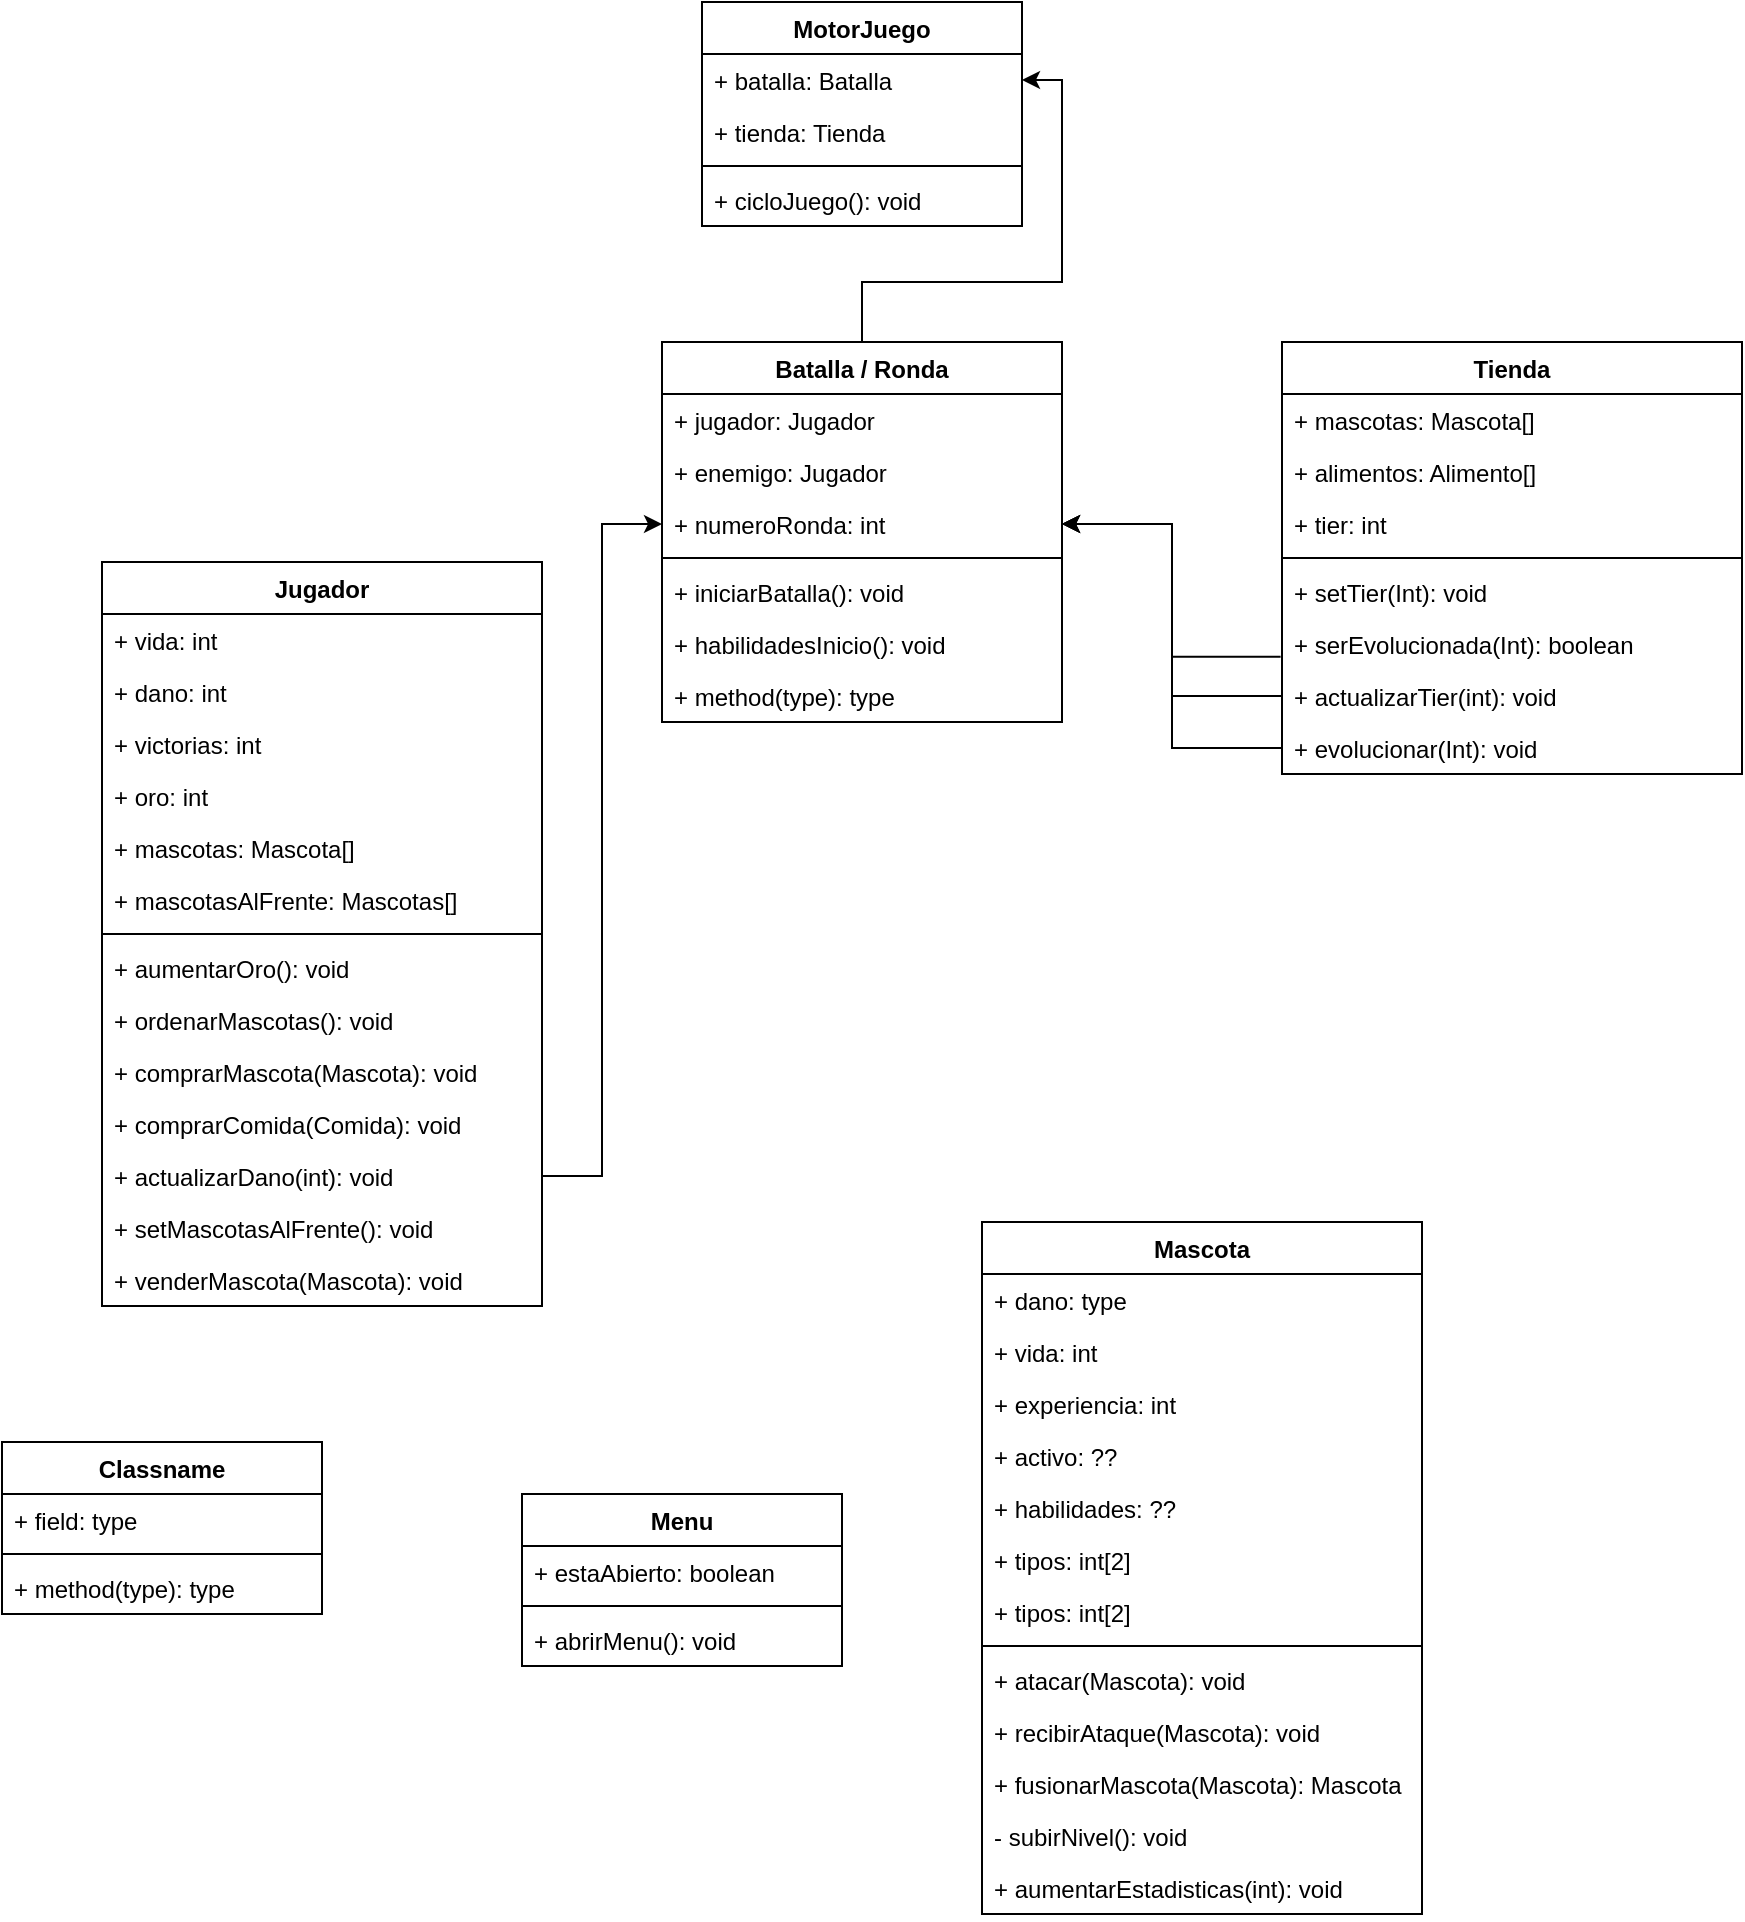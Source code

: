 <mxfile version="17.1.3" type="github">
  <diagram id="C5RBs43oDa-KdzZeNtuy" name="Page-1">
    <mxGraphModel dx="1129" dy="527" grid="1" gridSize="10" guides="1" tooltips="1" connect="1" arrows="1" fold="1" page="1" pageScale="1" pageWidth="1920" pageHeight="1200" math="0" shadow="0">
      <root>
        <mxCell id="WIyWlLk6GJQsqaUBKTNV-0" />
        <mxCell id="WIyWlLk6GJQsqaUBKTNV-1" parent="WIyWlLk6GJQsqaUBKTNV-0" />
        <mxCell id="pq3uCnV7sZLoLfZmwopg-0" value="Jugador" style="swimlane;fontStyle=1;align=center;verticalAlign=top;childLayout=stackLayout;horizontal=1;startSize=26;horizontalStack=0;resizeParent=1;resizeParentMax=0;resizeLast=0;collapsible=1;marginBottom=0;" parent="WIyWlLk6GJQsqaUBKTNV-1" vertex="1">
          <mxGeometry x="90" y="280" width="220" height="372" as="geometry" />
        </mxCell>
        <mxCell id="pq3uCnV7sZLoLfZmwopg-1" value="+ vida: int" style="text;strokeColor=none;fillColor=none;align=left;verticalAlign=top;spacingLeft=4;spacingRight=4;overflow=hidden;rotatable=0;points=[[0,0.5],[1,0.5]];portConstraint=eastwest;" parent="pq3uCnV7sZLoLfZmwopg-0" vertex="1">
          <mxGeometry y="26" width="220" height="26" as="geometry" />
        </mxCell>
        <mxCell id="981YY-cXMj3Zpxj6PDpw-12" value="+ dano: int" style="text;strokeColor=none;fillColor=none;align=left;verticalAlign=top;spacingLeft=4;spacingRight=4;overflow=hidden;rotatable=0;points=[[0,0.5],[1,0.5]];portConstraint=eastwest;" vertex="1" parent="pq3uCnV7sZLoLfZmwopg-0">
          <mxGeometry y="52" width="220" height="26" as="geometry" />
        </mxCell>
        <mxCell id="981YY-cXMj3Zpxj6PDpw-22" value="+ victorias: int" style="text;strokeColor=none;fillColor=none;align=left;verticalAlign=top;spacingLeft=4;spacingRight=4;overflow=hidden;rotatable=0;points=[[0,0.5],[1,0.5]];portConstraint=eastwest;" vertex="1" parent="pq3uCnV7sZLoLfZmwopg-0">
          <mxGeometry y="78" width="220" height="26" as="geometry" />
        </mxCell>
        <mxCell id="981YY-cXMj3Zpxj6PDpw-36" value="+ oro: int" style="text;strokeColor=none;fillColor=none;align=left;verticalAlign=top;spacingLeft=4;spacingRight=4;overflow=hidden;rotatable=0;points=[[0,0.5],[1,0.5]];portConstraint=eastwest;" vertex="1" parent="pq3uCnV7sZLoLfZmwopg-0">
          <mxGeometry y="104" width="220" height="26" as="geometry" />
        </mxCell>
        <mxCell id="pq3uCnV7sZLoLfZmwopg-22" value="+ mascotas: Mascota[]" style="text;strokeColor=none;fillColor=none;align=left;verticalAlign=top;spacingLeft=4;spacingRight=4;overflow=hidden;rotatable=0;points=[[0,0.5],[1,0.5]];portConstraint=eastwest;" parent="pq3uCnV7sZLoLfZmwopg-0" vertex="1">
          <mxGeometry y="130" width="220" height="26" as="geometry" />
        </mxCell>
        <mxCell id="981YY-cXMj3Zpxj6PDpw-34" value="+ mascotasAlFrente: Mascotas[]" style="text;strokeColor=none;fillColor=none;align=left;verticalAlign=top;spacingLeft=4;spacingRight=4;overflow=hidden;rotatable=0;points=[[0,0.5],[1,0.5]];portConstraint=eastwest;" vertex="1" parent="pq3uCnV7sZLoLfZmwopg-0">
          <mxGeometry y="156" width="220" height="26" as="geometry" />
        </mxCell>
        <mxCell id="pq3uCnV7sZLoLfZmwopg-2" value="" style="line;strokeWidth=1;fillColor=none;align=left;verticalAlign=middle;spacingTop=-1;spacingLeft=3;spacingRight=3;rotatable=0;labelPosition=right;points=[];portConstraint=eastwest;" parent="pq3uCnV7sZLoLfZmwopg-0" vertex="1">
          <mxGeometry y="182" width="220" height="8" as="geometry" />
        </mxCell>
        <mxCell id="981YY-cXMj3Zpxj6PDpw-35" value="+ aumentarOro(): void" style="text;strokeColor=none;fillColor=none;align=left;verticalAlign=top;spacingLeft=4;spacingRight=4;overflow=hidden;rotatable=0;points=[[0,0.5],[1,0.5]];portConstraint=eastwest;" vertex="1" parent="pq3uCnV7sZLoLfZmwopg-0">
          <mxGeometry y="190" width="220" height="26" as="geometry" />
        </mxCell>
        <mxCell id="pq3uCnV7sZLoLfZmwopg-23" value="+ ordenarMascotas(): void" style="text;strokeColor=none;fillColor=none;align=left;verticalAlign=top;spacingLeft=4;spacingRight=4;overflow=hidden;rotatable=0;points=[[0,0.5],[1,0.5]];portConstraint=eastwest;" parent="pq3uCnV7sZLoLfZmwopg-0" vertex="1">
          <mxGeometry y="216" width="220" height="26" as="geometry" />
        </mxCell>
        <mxCell id="pq3uCnV7sZLoLfZmwopg-46" value="+ comprarMascota(Mascota): void" style="text;strokeColor=none;fillColor=none;align=left;verticalAlign=top;spacingLeft=4;spacingRight=4;overflow=hidden;rotatable=0;points=[[0,0.5],[1,0.5]];portConstraint=eastwest;" parent="pq3uCnV7sZLoLfZmwopg-0" vertex="1">
          <mxGeometry y="242" width="220" height="26" as="geometry" />
        </mxCell>
        <mxCell id="pq3uCnV7sZLoLfZmwopg-49" value="+ comprarComida(Comida): void" style="text;strokeColor=none;fillColor=none;align=left;verticalAlign=top;spacingLeft=4;spacingRight=4;overflow=hidden;rotatable=0;points=[[0,0.5],[1,0.5]];portConstraint=eastwest;" parent="pq3uCnV7sZLoLfZmwopg-0" vertex="1">
          <mxGeometry y="268" width="220" height="26" as="geometry" />
        </mxCell>
        <mxCell id="981YY-cXMj3Zpxj6PDpw-15" value="+ actualizarDano(int): void" style="text;strokeColor=none;fillColor=none;align=left;verticalAlign=top;spacingLeft=4;spacingRight=4;overflow=hidden;rotatable=0;points=[[0,0.5],[1,0.5]];portConstraint=eastwest;" vertex="1" parent="pq3uCnV7sZLoLfZmwopg-0">
          <mxGeometry y="294" width="220" height="26" as="geometry" />
        </mxCell>
        <mxCell id="981YY-cXMj3Zpxj6PDpw-23" value="+ setMascotasAlFrente(): void" style="text;strokeColor=none;fillColor=none;align=left;verticalAlign=top;spacingLeft=4;spacingRight=4;overflow=hidden;rotatable=0;points=[[0,0.5],[1,0.5]];portConstraint=eastwest;" vertex="1" parent="pq3uCnV7sZLoLfZmwopg-0">
          <mxGeometry y="320" width="220" height="26" as="geometry" />
        </mxCell>
        <mxCell id="981YY-cXMj3Zpxj6PDpw-39" value="+ venderMascota(Mascota): void" style="text;strokeColor=none;fillColor=none;align=left;verticalAlign=top;spacingLeft=4;spacingRight=4;overflow=hidden;rotatable=0;points=[[0,0.5],[1,0.5]];portConstraint=eastwest;" vertex="1" parent="pq3uCnV7sZLoLfZmwopg-0">
          <mxGeometry y="346" width="220" height="26" as="geometry" />
        </mxCell>
        <mxCell id="981YY-cXMj3Zpxj6PDpw-31" style="edgeStyle=orthogonalEdgeStyle;rounded=0;orthogonalLoop=1;jettySize=auto;html=1;exitX=0.5;exitY=0;exitDx=0;exitDy=0;" edge="1" parent="WIyWlLk6GJQsqaUBKTNV-1" source="pq3uCnV7sZLoLfZmwopg-8" target="pq3uCnV7sZLoLfZmwopg-26">
          <mxGeometry relative="1" as="geometry">
            <Array as="points">
              <mxPoint x="470" y="140" />
              <mxPoint x="570" y="140" />
              <mxPoint x="570" y="39" />
            </Array>
          </mxGeometry>
        </mxCell>
        <mxCell id="pq3uCnV7sZLoLfZmwopg-8" value="Batalla / Ronda" style="swimlane;fontStyle=1;align=center;verticalAlign=top;childLayout=stackLayout;horizontal=1;startSize=26;horizontalStack=0;resizeParent=1;resizeParentMax=0;resizeLast=0;collapsible=1;marginBottom=0;" parent="WIyWlLk6GJQsqaUBKTNV-1" vertex="1">
          <mxGeometry x="370" y="170" width="200" height="190" as="geometry" />
        </mxCell>
        <mxCell id="pq3uCnV7sZLoLfZmwopg-9" value="+ jugador: Jugador" style="text;strokeColor=none;fillColor=none;align=left;verticalAlign=top;spacingLeft=4;spacingRight=4;overflow=hidden;rotatable=0;points=[[0,0.5],[1,0.5]];portConstraint=eastwest;" parent="pq3uCnV7sZLoLfZmwopg-8" vertex="1">
          <mxGeometry y="26" width="200" height="26" as="geometry" />
        </mxCell>
        <mxCell id="pq3uCnV7sZLoLfZmwopg-24" value="+ enemigo: Jugador" style="text;strokeColor=none;fillColor=none;align=left;verticalAlign=top;spacingLeft=4;spacingRight=4;overflow=hidden;rotatable=0;points=[[0,0.5],[1,0.5]];portConstraint=eastwest;" parent="pq3uCnV7sZLoLfZmwopg-8" vertex="1">
          <mxGeometry y="52" width="200" height="26" as="geometry" />
        </mxCell>
        <mxCell id="pq3uCnV7sZLoLfZmwopg-30" value="+ numeroRonda: int" style="text;strokeColor=none;fillColor=none;align=left;verticalAlign=top;spacingLeft=4;spacingRight=4;overflow=hidden;rotatable=0;points=[[0,0.5],[1,0.5]];portConstraint=eastwest;" parent="pq3uCnV7sZLoLfZmwopg-8" vertex="1">
          <mxGeometry y="78" width="200" height="26" as="geometry" />
        </mxCell>
        <mxCell id="pq3uCnV7sZLoLfZmwopg-10" value="" style="line;strokeWidth=1;fillColor=none;align=left;verticalAlign=middle;spacingTop=-1;spacingLeft=3;spacingRight=3;rotatable=0;labelPosition=right;points=[];portConstraint=eastwest;" parent="pq3uCnV7sZLoLfZmwopg-8" vertex="1">
          <mxGeometry y="104" width="200" height="8" as="geometry" />
        </mxCell>
        <mxCell id="pq3uCnV7sZLoLfZmwopg-11" value="+ iniciarBatalla(): void" style="text;strokeColor=none;fillColor=none;align=left;verticalAlign=top;spacingLeft=4;spacingRight=4;overflow=hidden;rotatable=0;points=[[0,0.5],[1,0.5]];portConstraint=eastwest;" parent="pq3uCnV7sZLoLfZmwopg-8" vertex="1">
          <mxGeometry y="112" width="200" height="26" as="geometry" />
        </mxCell>
        <mxCell id="981YY-cXMj3Zpxj6PDpw-26" value="+ habilidadesInicio(): void" style="text;strokeColor=none;fillColor=none;align=left;verticalAlign=top;spacingLeft=4;spacingRight=4;overflow=hidden;rotatable=0;points=[[0,0.5],[1,0.5]];portConstraint=eastwest;" vertex="1" parent="pq3uCnV7sZLoLfZmwopg-8">
          <mxGeometry y="138" width="200" height="26" as="geometry" />
        </mxCell>
        <mxCell id="981YY-cXMj3Zpxj6PDpw-0" value="+ method(type): type" style="text;strokeColor=none;fillColor=none;align=left;verticalAlign=top;spacingLeft=4;spacingRight=4;overflow=hidden;rotatable=0;points=[[0,0.5],[1,0.5]];portConstraint=eastwest;" vertex="1" parent="pq3uCnV7sZLoLfZmwopg-8">
          <mxGeometry y="164" width="200" height="26" as="geometry" />
        </mxCell>
        <mxCell id="pq3uCnV7sZLoLfZmwopg-25" value="MotorJuego" style="swimlane;fontStyle=1;align=center;verticalAlign=top;childLayout=stackLayout;horizontal=1;startSize=26;horizontalStack=0;resizeParent=1;resizeParentMax=0;resizeLast=0;collapsible=1;marginBottom=0;" parent="WIyWlLk6GJQsqaUBKTNV-1" vertex="1">
          <mxGeometry x="390" width="160" height="112" as="geometry" />
        </mxCell>
        <mxCell id="pq3uCnV7sZLoLfZmwopg-26" value="+ batalla: Batalla" style="text;strokeColor=none;fillColor=none;align=left;verticalAlign=top;spacingLeft=4;spacingRight=4;overflow=hidden;rotatable=0;points=[[0,0.5],[1,0.5]];portConstraint=eastwest;" parent="pq3uCnV7sZLoLfZmwopg-25" vertex="1">
          <mxGeometry y="26" width="160" height="26" as="geometry" />
        </mxCell>
        <mxCell id="981YY-cXMj3Zpxj6PDpw-8" value="+ tienda: Tienda" style="text;strokeColor=none;fillColor=none;align=left;verticalAlign=top;spacingLeft=4;spacingRight=4;overflow=hidden;rotatable=0;points=[[0,0.5],[1,0.5]];portConstraint=eastwest;" vertex="1" parent="pq3uCnV7sZLoLfZmwopg-25">
          <mxGeometry y="52" width="160" height="26" as="geometry" />
        </mxCell>
        <mxCell id="pq3uCnV7sZLoLfZmwopg-27" value="" style="line;strokeWidth=1;fillColor=none;align=left;verticalAlign=middle;spacingTop=-1;spacingLeft=3;spacingRight=3;rotatable=0;labelPosition=right;points=[];portConstraint=eastwest;" parent="pq3uCnV7sZLoLfZmwopg-25" vertex="1">
          <mxGeometry y="78" width="160" height="8" as="geometry" />
        </mxCell>
        <mxCell id="pq3uCnV7sZLoLfZmwopg-28" value="+ cicloJuego(): void" style="text;strokeColor=none;fillColor=none;align=left;verticalAlign=top;spacingLeft=4;spacingRight=4;overflow=hidden;rotatable=0;points=[[0,0.5],[1,0.5]];portConstraint=eastwest;" parent="pq3uCnV7sZLoLfZmwopg-25" vertex="1">
          <mxGeometry y="86" width="160" height="26" as="geometry" />
        </mxCell>
        <mxCell id="pq3uCnV7sZLoLfZmwopg-36" value="Mascota" style="swimlane;fontStyle=1;align=center;verticalAlign=top;childLayout=stackLayout;horizontal=1;startSize=26;horizontalStack=0;resizeParent=1;resizeParentMax=0;resizeLast=0;collapsible=1;marginBottom=0;" parent="WIyWlLk6GJQsqaUBKTNV-1" vertex="1">
          <mxGeometry x="530" y="610" width="220" height="346" as="geometry" />
        </mxCell>
        <mxCell id="pq3uCnV7sZLoLfZmwopg-37" value="+ dano: type" style="text;strokeColor=none;fillColor=none;align=left;verticalAlign=top;spacingLeft=4;spacingRight=4;overflow=hidden;rotatable=0;points=[[0,0.5],[1,0.5]];portConstraint=eastwest;" parent="pq3uCnV7sZLoLfZmwopg-36" vertex="1">
          <mxGeometry y="26" width="220" height="26" as="geometry" />
        </mxCell>
        <mxCell id="981YY-cXMj3Zpxj6PDpw-40" value="+ vida: int" style="text;strokeColor=none;fillColor=none;align=left;verticalAlign=top;spacingLeft=4;spacingRight=4;overflow=hidden;rotatable=0;points=[[0,0.5],[1,0.5]];portConstraint=eastwest;" vertex="1" parent="pq3uCnV7sZLoLfZmwopg-36">
          <mxGeometry y="52" width="220" height="26" as="geometry" />
        </mxCell>
        <mxCell id="981YY-cXMj3Zpxj6PDpw-41" value="+ experiencia: int" style="text;strokeColor=none;fillColor=none;align=left;verticalAlign=top;spacingLeft=4;spacingRight=4;overflow=hidden;rotatable=0;points=[[0,0.5],[1,0.5]];portConstraint=eastwest;" vertex="1" parent="pq3uCnV7sZLoLfZmwopg-36">
          <mxGeometry y="78" width="220" height="26" as="geometry" />
        </mxCell>
        <mxCell id="981YY-cXMj3Zpxj6PDpw-42" value="+ activo: ??" style="text;strokeColor=none;fillColor=none;align=left;verticalAlign=top;spacingLeft=4;spacingRight=4;overflow=hidden;rotatable=0;points=[[0,0.5],[1,0.5]];portConstraint=eastwest;" vertex="1" parent="pq3uCnV7sZLoLfZmwopg-36">
          <mxGeometry y="104" width="220" height="26" as="geometry" />
        </mxCell>
        <mxCell id="981YY-cXMj3Zpxj6PDpw-43" value="+ habilidades: ??" style="text;strokeColor=none;fillColor=none;align=left;verticalAlign=top;spacingLeft=4;spacingRight=4;overflow=hidden;rotatable=0;points=[[0,0.5],[1,0.5]];portConstraint=eastwest;" vertex="1" parent="pq3uCnV7sZLoLfZmwopg-36">
          <mxGeometry y="130" width="220" height="26" as="geometry" />
        </mxCell>
        <mxCell id="981YY-cXMj3Zpxj6PDpw-44" value="+ tipos: int[2]" style="text;strokeColor=none;fillColor=none;align=left;verticalAlign=top;spacingLeft=4;spacingRight=4;overflow=hidden;rotatable=0;points=[[0,0.5],[1,0.5]];portConstraint=eastwest;" vertex="1" parent="pq3uCnV7sZLoLfZmwopg-36">
          <mxGeometry y="156" width="220" height="26" as="geometry" />
        </mxCell>
        <mxCell id="981YY-cXMj3Zpxj6PDpw-45" value="+ tipos: int[2]" style="text;strokeColor=none;fillColor=none;align=left;verticalAlign=top;spacingLeft=4;spacingRight=4;overflow=hidden;rotatable=0;points=[[0,0.5],[1,0.5]];portConstraint=eastwest;" vertex="1" parent="pq3uCnV7sZLoLfZmwopg-36">
          <mxGeometry y="182" width="220" height="26" as="geometry" />
        </mxCell>
        <mxCell id="pq3uCnV7sZLoLfZmwopg-38" value="" style="line;strokeWidth=1;fillColor=none;align=left;verticalAlign=middle;spacingTop=-1;spacingLeft=3;spacingRight=3;rotatable=0;labelPosition=right;points=[];portConstraint=eastwest;" parent="pq3uCnV7sZLoLfZmwopg-36" vertex="1">
          <mxGeometry y="208" width="220" height="8" as="geometry" />
        </mxCell>
        <mxCell id="pq3uCnV7sZLoLfZmwopg-39" value="+ atacar(Mascota): void" style="text;strokeColor=none;fillColor=none;align=left;verticalAlign=top;spacingLeft=4;spacingRight=4;overflow=hidden;rotatable=0;points=[[0,0.5],[1,0.5]];portConstraint=eastwest;" parent="pq3uCnV7sZLoLfZmwopg-36" vertex="1">
          <mxGeometry y="216" width="220" height="26" as="geometry" />
        </mxCell>
        <mxCell id="pq3uCnV7sZLoLfZmwopg-44" value="+ recibirAtaque(Mascota): void" style="text;strokeColor=none;fillColor=none;align=left;verticalAlign=top;spacingLeft=4;spacingRight=4;overflow=hidden;rotatable=0;points=[[0,0.5],[1,0.5]];portConstraint=eastwest;" parent="pq3uCnV7sZLoLfZmwopg-36" vertex="1">
          <mxGeometry y="242" width="220" height="26" as="geometry" />
        </mxCell>
        <mxCell id="pq3uCnV7sZLoLfZmwopg-55" value="+ fusionarMascota(Mascota): Mascota" style="text;strokeColor=none;fillColor=none;align=left;verticalAlign=top;spacingLeft=4;spacingRight=4;overflow=hidden;rotatable=0;points=[[0,0.5],[1,0.5]];portConstraint=eastwest;" parent="pq3uCnV7sZLoLfZmwopg-36" vertex="1">
          <mxGeometry y="268" width="220" height="26" as="geometry" />
        </mxCell>
        <mxCell id="pq3uCnV7sZLoLfZmwopg-56" value="- subirNivel(): void" style="text;strokeColor=none;fillColor=none;align=left;verticalAlign=top;spacingLeft=4;spacingRight=4;overflow=hidden;rotatable=0;points=[[0,0.5],[1,0.5]];portConstraint=eastwest;" parent="pq3uCnV7sZLoLfZmwopg-36" vertex="1">
          <mxGeometry y="294" width="220" height="26" as="geometry" />
        </mxCell>
        <mxCell id="981YY-cXMj3Zpxj6PDpw-46" value="+ aumentarEstadisticas(int): void" style="text;strokeColor=none;fillColor=none;align=left;verticalAlign=top;spacingLeft=4;spacingRight=4;overflow=hidden;rotatable=0;points=[[0,0.5],[1,0.5]];portConstraint=eastwest;" vertex="1" parent="pq3uCnV7sZLoLfZmwopg-36">
          <mxGeometry y="320" width="220" height="26" as="geometry" />
        </mxCell>
        <mxCell id="pq3uCnV7sZLoLfZmwopg-40" value="Tienda" style="swimlane;fontStyle=1;align=center;verticalAlign=top;childLayout=stackLayout;horizontal=1;startSize=26;horizontalStack=0;resizeParent=1;resizeParentMax=0;resizeLast=0;collapsible=1;marginBottom=0;" parent="WIyWlLk6GJQsqaUBKTNV-1" vertex="1">
          <mxGeometry x="680" y="170" width="230" height="216" as="geometry" />
        </mxCell>
        <mxCell id="pq3uCnV7sZLoLfZmwopg-41" value="+ mascotas: Mascota[]" style="text;strokeColor=none;fillColor=none;align=left;verticalAlign=top;spacingLeft=4;spacingRight=4;overflow=hidden;rotatable=0;points=[[0,0.5],[1,0.5]];portConstraint=eastwest;" parent="pq3uCnV7sZLoLfZmwopg-40" vertex="1">
          <mxGeometry y="26" width="230" height="26" as="geometry" />
        </mxCell>
        <mxCell id="981YY-cXMj3Zpxj6PDpw-19" value="+ alimentos: Alimento[]" style="text;strokeColor=none;fillColor=none;align=left;verticalAlign=top;spacingLeft=4;spacingRight=4;overflow=hidden;rotatable=0;points=[[0,0.5],[1,0.5]];portConstraint=eastwest;" vertex="1" parent="pq3uCnV7sZLoLfZmwopg-40">
          <mxGeometry y="52" width="230" height="26" as="geometry" />
        </mxCell>
        <mxCell id="981YY-cXMj3Zpxj6PDpw-2" value="+ tier: int" style="text;strokeColor=none;fillColor=none;align=left;verticalAlign=top;spacingLeft=4;spacingRight=4;overflow=hidden;rotatable=0;points=[[0,0.5],[1,0.5]];portConstraint=eastwest;" vertex="1" parent="pq3uCnV7sZLoLfZmwopg-40">
          <mxGeometry y="78" width="230" height="26" as="geometry" />
        </mxCell>
        <mxCell id="pq3uCnV7sZLoLfZmwopg-42" value="" style="line;strokeWidth=1;fillColor=none;align=left;verticalAlign=middle;spacingTop=-1;spacingLeft=3;spacingRight=3;rotatable=0;labelPosition=right;points=[];portConstraint=eastwest;" parent="pq3uCnV7sZLoLfZmwopg-40" vertex="1">
          <mxGeometry y="104" width="230" height="8" as="geometry" />
        </mxCell>
        <mxCell id="pq3uCnV7sZLoLfZmwopg-43" value="+ setTier(Int): void" style="text;strokeColor=none;fillColor=none;align=left;verticalAlign=top;spacingLeft=4;spacingRight=4;overflow=hidden;rotatable=0;points=[[0,0.5],[1,0.5]];portConstraint=eastwest;" parent="pq3uCnV7sZLoLfZmwopg-40" vertex="1">
          <mxGeometry y="112" width="230" height="26" as="geometry" />
        </mxCell>
        <mxCell id="981YY-cXMj3Zpxj6PDpw-17" value="+ serEvolucionada(Int): boolean" style="text;strokeColor=none;fillColor=none;align=left;verticalAlign=top;spacingLeft=4;spacingRight=4;overflow=hidden;rotatable=0;points=[[0,0.5],[1,0.5]];portConstraint=eastwest;" vertex="1" parent="pq3uCnV7sZLoLfZmwopg-40">
          <mxGeometry y="138" width="230" height="26" as="geometry" />
        </mxCell>
        <mxCell id="981YY-cXMj3Zpxj6PDpw-13" value="+ actualizarTier(int): void" style="text;strokeColor=none;fillColor=none;align=left;verticalAlign=top;spacingLeft=4;spacingRight=4;overflow=hidden;rotatable=0;points=[[0,0.5],[1,0.5]];portConstraint=eastwest;" vertex="1" parent="pq3uCnV7sZLoLfZmwopg-40">
          <mxGeometry y="164" width="230" height="26" as="geometry" />
        </mxCell>
        <mxCell id="981YY-cXMj3Zpxj6PDpw-18" value="+ evolucionar(Int): void" style="text;strokeColor=none;fillColor=none;align=left;verticalAlign=top;spacingLeft=4;spacingRight=4;overflow=hidden;rotatable=0;points=[[0,0.5],[1,0.5]];portConstraint=eastwest;" vertex="1" parent="pq3uCnV7sZLoLfZmwopg-40">
          <mxGeometry y="190" width="230" height="26" as="geometry" />
        </mxCell>
        <mxCell id="pq3uCnV7sZLoLfZmwopg-50" value="Menu" style="swimlane;fontStyle=1;align=center;verticalAlign=top;childLayout=stackLayout;horizontal=1;startSize=26;horizontalStack=0;resizeParent=1;resizeParentMax=0;resizeLast=0;collapsible=1;marginBottom=0;" parent="WIyWlLk6GJQsqaUBKTNV-1" vertex="1">
          <mxGeometry x="300" y="746" width="160" height="86" as="geometry" />
        </mxCell>
        <mxCell id="pq3uCnV7sZLoLfZmwopg-51" value="+ estaAbierto: boolean" style="text;strokeColor=none;fillColor=none;align=left;verticalAlign=top;spacingLeft=4;spacingRight=4;overflow=hidden;rotatable=0;points=[[0,0.5],[1,0.5]];portConstraint=eastwest;" parent="pq3uCnV7sZLoLfZmwopg-50" vertex="1">
          <mxGeometry y="26" width="160" height="26" as="geometry" />
        </mxCell>
        <mxCell id="pq3uCnV7sZLoLfZmwopg-52" value="" style="line;strokeWidth=1;fillColor=none;align=left;verticalAlign=middle;spacingTop=-1;spacingLeft=3;spacingRight=3;rotatable=0;labelPosition=right;points=[];portConstraint=eastwest;" parent="pq3uCnV7sZLoLfZmwopg-50" vertex="1">
          <mxGeometry y="52" width="160" height="8" as="geometry" />
        </mxCell>
        <mxCell id="pq3uCnV7sZLoLfZmwopg-53" value="+ abrirMenu(): void" style="text;strokeColor=none;fillColor=none;align=left;verticalAlign=top;spacingLeft=4;spacingRight=4;overflow=hidden;rotatable=0;points=[[0,0.5],[1,0.5]];portConstraint=eastwest;" parent="pq3uCnV7sZLoLfZmwopg-50" vertex="1">
          <mxGeometry y="60" width="160" height="26" as="geometry" />
        </mxCell>
        <mxCell id="981YY-cXMj3Zpxj6PDpw-14" style="edgeStyle=orthogonalEdgeStyle;rounded=0;orthogonalLoop=1;jettySize=auto;html=1;" edge="1" parent="WIyWlLk6GJQsqaUBKTNV-1" source="981YY-cXMj3Zpxj6PDpw-13" target="pq3uCnV7sZLoLfZmwopg-30">
          <mxGeometry relative="1" as="geometry" />
        </mxCell>
        <mxCell id="981YY-cXMj3Zpxj6PDpw-16" style="edgeStyle=orthogonalEdgeStyle;rounded=0;orthogonalLoop=1;jettySize=auto;html=1;exitX=1;exitY=0.5;exitDx=0;exitDy=0;" edge="1" parent="WIyWlLk6GJQsqaUBKTNV-1" source="981YY-cXMj3Zpxj6PDpw-15" target="pq3uCnV7sZLoLfZmwopg-30">
          <mxGeometry relative="1" as="geometry" />
        </mxCell>
        <mxCell id="981YY-cXMj3Zpxj6PDpw-24" style="edgeStyle=orthogonalEdgeStyle;rounded=0;orthogonalLoop=1;jettySize=auto;html=1;exitX=-0.003;exitY=0.746;exitDx=0;exitDy=0;entryX=1;entryY=0.5;entryDx=0;entryDy=0;exitPerimeter=0;" edge="1" parent="WIyWlLk6GJQsqaUBKTNV-1" source="981YY-cXMj3Zpxj6PDpw-17" target="pq3uCnV7sZLoLfZmwopg-30">
          <mxGeometry relative="1" as="geometry" />
        </mxCell>
        <mxCell id="981YY-cXMj3Zpxj6PDpw-25" style="edgeStyle=orthogonalEdgeStyle;rounded=0;orthogonalLoop=1;jettySize=auto;html=1;exitX=0;exitY=0.5;exitDx=0;exitDy=0;" edge="1" parent="WIyWlLk6GJQsqaUBKTNV-1" source="981YY-cXMj3Zpxj6PDpw-18" target="pq3uCnV7sZLoLfZmwopg-30">
          <mxGeometry relative="1" as="geometry">
            <mxPoint x="750" y="570" as="targetPoint" />
          </mxGeometry>
        </mxCell>
        <mxCell id="981YY-cXMj3Zpxj6PDpw-27" value="Classname" style="swimlane;fontStyle=1;align=center;verticalAlign=top;childLayout=stackLayout;horizontal=1;startSize=26;horizontalStack=0;resizeParent=1;resizeParentMax=0;resizeLast=0;collapsible=1;marginBottom=0;" vertex="1" parent="WIyWlLk6GJQsqaUBKTNV-1">
          <mxGeometry x="40" y="720" width="160" height="86" as="geometry" />
        </mxCell>
        <mxCell id="981YY-cXMj3Zpxj6PDpw-28" value="+ field: type" style="text;strokeColor=none;fillColor=none;align=left;verticalAlign=top;spacingLeft=4;spacingRight=4;overflow=hidden;rotatable=0;points=[[0,0.5],[1,0.5]];portConstraint=eastwest;" vertex="1" parent="981YY-cXMj3Zpxj6PDpw-27">
          <mxGeometry y="26" width="160" height="26" as="geometry" />
        </mxCell>
        <mxCell id="981YY-cXMj3Zpxj6PDpw-29" value="" style="line;strokeWidth=1;fillColor=none;align=left;verticalAlign=middle;spacingTop=-1;spacingLeft=3;spacingRight=3;rotatable=0;labelPosition=right;points=[];portConstraint=eastwest;" vertex="1" parent="981YY-cXMj3Zpxj6PDpw-27">
          <mxGeometry y="52" width="160" height="8" as="geometry" />
        </mxCell>
        <mxCell id="981YY-cXMj3Zpxj6PDpw-30" value="+ method(type): type" style="text;strokeColor=none;fillColor=none;align=left;verticalAlign=top;spacingLeft=4;spacingRight=4;overflow=hidden;rotatable=0;points=[[0,0.5],[1,0.5]];portConstraint=eastwest;" vertex="1" parent="981YY-cXMj3Zpxj6PDpw-27">
          <mxGeometry y="60" width="160" height="26" as="geometry" />
        </mxCell>
      </root>
    </mxGraphModel>
  </diagram>
</mxfile>
